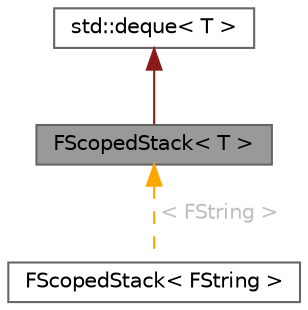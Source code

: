 digraph "FScopedStack&lt; T &gt;"
{
 // INTERACTIVE_SVG=YES
 // LATEX_PDF_SIZE
  bgcolor="transparent";
  edge [fontname=Helvetica,fontsize=10,labelfontname=Helvetica,labelfontsize=10];
  node [fontname=Helvetica,fontsize=10,shape=box,height=0.2,width=0.4];
  Node1 [id="Node000001",label="FScopedStack\< T \>",height=0.2,width=0.4,color="gray40", fillcolor="grey60", style="filled", fontcolor="black",tooltip="A stack to keep track of nested scopes."];
  Node2 -> Node1 [id="edge1_Node000001_Node000002",dir="back",color="firebrick4",style="solid",tooltip=" "];
  Node2 [id="Node000002",label="std::deque\< T \>",height=0.2,width=0.4,color="gray40", fillcolor="white", style="filled",tooltip=" "];
  Node1 -> Node3 [id="edge2_Node000001_Node000003",dir="back",color="orange",style="dashed",tooltip=" ",label=" \< FString \>",fontcolor="grey" ];
  Node3 [id="Node000003",label="FScopedStack\< FString \>",height=0.2,width=0.4,color="gray40", fillcolor="white", style="filled",URL="$d0/d93/classFScopedStack.html",tooltip=" "];
}
